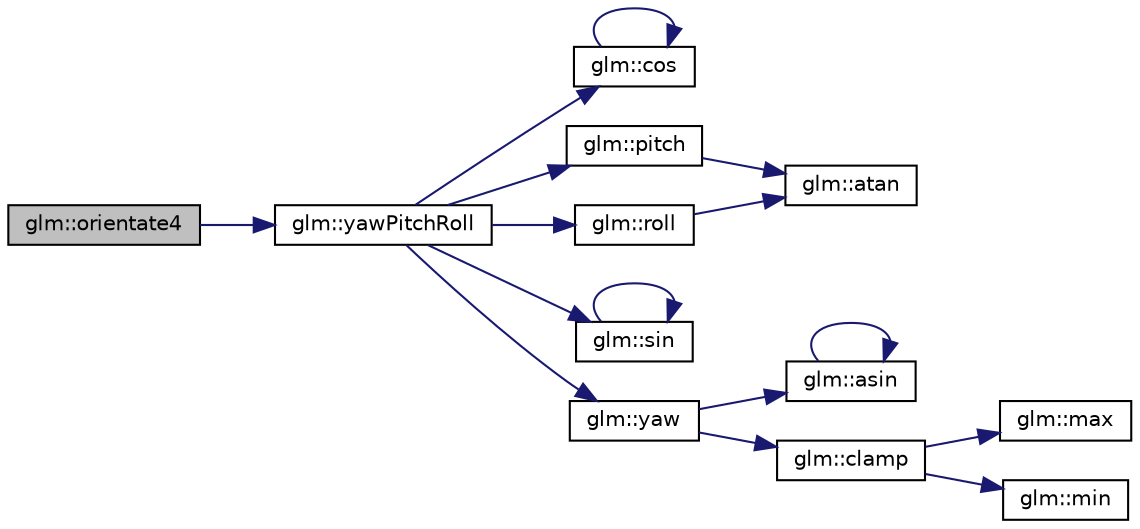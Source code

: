 digraph "glm::orientate4"
{
 // LATEX_PDF_SIZE
  edge [fontname="Helvetica",fontsize="10",labelfontname="Helvetica",labelfontsize="10"];
  node [fontname="Helvetica",fontsize="10",shape=record];
  rankdir="LR";
  Node1 [label="glm::orientate4",height=0.2,width=0.4,color="black", fillcolor="grey75", style="filled", fontcolor="black",tooltip=" "];
  Node1 -> Node2 [color="midnightblue",fontsize="10",style="solid",fontname="Helvetica"];
  Node2 [label="glm::yawPitchRoll",height=0.2,width=0.4,color="black", fillcolor="white", style="filled",URL="$group__gtx__euler__angles.html#gaf9c8d0f1df88c5344165600774489bc5",tooltip=" "];
  Node2 -> Node3 [color="midnightblue",fontsize="10",style="solid",fontname="Helvetica"];
  Node3 [label="glm::cos",height=0.2,width=0.4,color="black", fillcolor="white", style="filled",URL="$group__core__func__trigonometric.html#ga728fd86f14609e37d83f82429995b7b3",tooltip=" "];
  Node3 -> Node3 [color="midnightblue",fontsize="10",style="solid",fontname="Helvetica"];
  Node2 -> Node4 [color="midnightblue",fontsize="10",style="solid",fontname="Helvetica"];
  Node4 [label="glm::pitch",height=0.2,width=0.4,color="black", fillcolor="white", style="filled",URL="$group__gtc__quaternion.html#ga2c08b93a4261c10748fd4d2104346f17",tooltip=" "];
  Node4 -> Node5 [color="midnightblue",fontsize="10",style="solid",fontname="Helvetica"];
  Node5 [label="glm::atan",height=0.2,width=0.4,color="black", fillcolor="white", style="filled",URL="$group__core__func__trigonometric.html#ga461e769acb8b8cb695a5a89334546611",tooltip=" "];
  Node2 -> Node6 [color="midnightblue",fontsize="10",style="solid",fontname="Helvetica"];
  Node6 [label="glm::roll",height=0.2,width=0.4,color="black", fillcolor="white", style="filled",URL="$group__gtc__quaternion.html#ga4fd705376c6c1fd667be0055a0ea58ec",tooltip=" "];
  Node6 -> Node5 [color="midnightblue",fontsize="10",style="solid",fontname="Helvetica"];
  Node2 -> Node7 [color="midnightblue",fontsize="10",style="solid",fontname="Helvetica"];
  Node7 [label="glm::sin",height=0.2,width=0.4,color="black", fillcolor="white", style="filled",URL="$group__core__func__trigonometric.html#ga4a0ddceb6b1e64ce0e4da209dcb021d5",tooltip=" "];
  Node7 -> Node7 [color="midnightblue",fontsize="10",style="solid",fontname="Helvetica"];
  Node2 -> Node8 [color="midnightblue",fontsize="10",style="solid",fontname="Helvetica"];
  Node8 [label="glm::yaw",height=0.2,width=0.4,color="black", fillcolor="white", style="filled",URL="$group__gtc__quaternion.html#ga724a5df282b70cec0a6cb0d6dcddb6d6",tooltip=" "];
  Node8 -> Node9 [color="midnightblue",fontsize="10",style="solid",fontname="Helvetica"];
  Node9 [label="glm::asin",height=0.2,width=0.4,color="black", fillcolor="white", style="filled",URL="$group__core__func__trigonometric.html#ga88e29b8289e882859d76a25798dd9490",tooltip=" "];
  Node9 -> Node9 [color="midnightblue",fontsize="10",style="solid",fontname="Helvetica"];
  Node8 -> Node10 [color="midnightblue",fontsize="10",style="solid",fontname="Helvetica"];
  Node10 [label="glm::clamp",height=0.2,width=0.4,color="black", fillcolor="white", style="filled",URL="$group__core__func__common.html#ga93bce26c7d80d30a62f5c508f8498a6c",tooltip=" "];
  Node10 -> Node11 [color="midnightblue",fontsize="10",style="solid",fontname="Helvetica"];
  Node11 [label="glm::max",height=0.2,width=0.4,color="black", fillcolor="white", style="filled",URL="$group__core__func__common.html#ga98caa7f95a94c86a86ebce893a45326c",tooltip=" "];
  Node10 -> Node12 [color="midnightblue",fontsize="10",style="solid",fontname="Helvetica"];
  Node12 [label="glm::min",height=0.2,width=0.4,color="black", fillcolor="white", style="filled",URL="$group__core__func__common.html#ga2c2bde1cec025b7ddff83c74a1113719",tooltip=" "];
}

